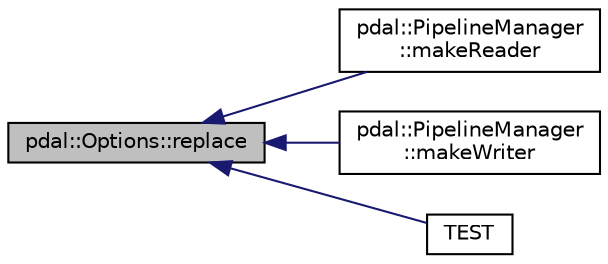 digraph "pdal::Options::replace"
{
  edge [fontname="Helvetica",fontsize="10",labelfontname="Helvetica",labelfontsize="10"];
  node [fontname="Helvetica",fontsize="10",shape=record];
  rankdir="LR";
  Node1 [label="pdal::Options::replace",height=0.2,width=0.4,color="black", fillcolor="grey75", style="filled", fontcolor="black"];
  Node1 -> Node2 [dir="back",color="midnightblue",fontsize="10",style="solid",fontname="Helvetica"];
  Node2 [label="pdal::PipelineManager\l::makeReader",height=0.2,width=0.4,color="black", fillcolor="white", style="filled",URL="$classpdal_1_1PipelineManager.html#a9b5b93498ef9ce477c9be6125816b97f"];
  Node1 -> Node3 [dir="back",color="midnightblue",fontsize="10",style="solid",fontname="Helvetica"];
  Node3 [label="pdal::PipelineManager\l::makeWriter",height=0.2,width=0.4,color="black", fillcolor="white", style="filled",URL="$classpdal_1_1PipelineManager.html#a799449dfca11d1961ea0ecd8cdb886a5"];
  Node1 -> Node4 [dir="back",color="midnightblue",fontsize="10",style="solid",fontname="Helvetica"];
  Node4 [label="TEST",height=0.2,width=0.4,color="black", fillcolor="white", style="filled",URL="$BPFTest_8cpp.html#a30071d5dd68251f1768dbe4e3623c615"];
}
